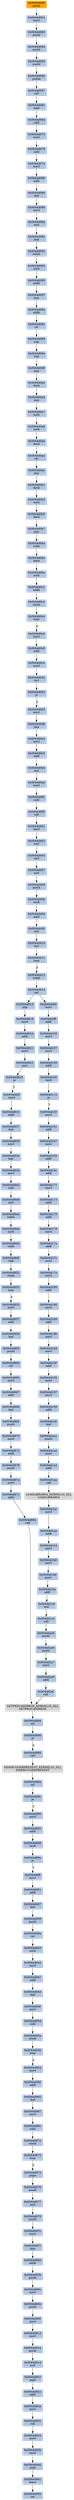 strict digraph G {
	graph [bgcolor=transparent,
		name=G
	];
	node [color=lightsteelblue,
		fillcolor=lightsteelblue,
		shape=rectangle,
		style=filled
	];
	"0x0044d95a"	[label="0x0044d95a
stosb"];
	"0x0044d95b"	[label="0x0044d95b
loop"];
	"0x0044d95a" -> "0x0044d95b"	[color="#000000"];
	"0x0044d945"	[label="0x0044d945
movl"];
	"0x0044d947"	[label="0x0044d947
addl"];
	"0x0044d945" -> "0x0044d947"	[color="#000000"];
	"0x0044d878"	[label="0x0044d878
pushl"];
	"0x0044d87a"	[label="0x0044d87a
movl"];
	"0x0044d878" -> "0x0044d87a"	[color="#000000"];
	"0x0044d0eb"	[label="0x0044d0eb
leal"];
	"0x0044d0ed"	[label="0x0044d0ed
movl"];
	"0x0044d0eb" -> "0x0044d0ed"	[color="#000000"];
	"0x0044d825"	[label="0x0044d825
je"];
	"0x0044d82f"	[label="0x0044d82f
movl"];
	"0x0044d825" -> "0x0044d82f"	[color="#000000",
		label=T];
	"0x0044d91a"	[label="0x0044d91a
pushl"];
	"0x0044d91d"	[label="0x0044d91d
xorl"];
	"0x0044d91a" -> "0x0044d91d"	[color="#000000"];
	"0x0044d901"	[label="0x0044d901
addl"];
	"0x0044d907"	[label="0x0044d907
leal"];
	"0x0044d901" -> "0x0044d907"	[color="#000000"];
	"0x0044d17e"	[label="0x0044d17e
movl"];
	"0x0044d180"	[label="0x0044d180
addl"];
	"0x0044d17e" -> "0x0044d180"	[color="#000000"];
	"0x0044d931"	[label="0x0044d931
roll"];
	"0x0044d934"	[label="0x0044d934
movl"];
	"0x0044d931" -> "0x0044d934"	[color="#000000"];
	"0x0044d173"	[label="0x0044d173
addl"];
	"0x0044d175"	[label="0x0044d175
addl"];
	"0x0044d173" -> "0x0044d175"	[color="#000000"];
	"0x0044d18f"	[label="0x0044d18f
addl"];
	"0x0044d195"	[label="0x0044d195
movl"];
	"0x0044d18f" -> "0x0044d195"	[color="#000000"];
	"0x0044d115"	[label="0x0044d115
je"];
	"0x0044d15f"	[label="0x0044d15f
movl"];
	"0x0044d115" -> "0x0044d15f"	[color="#000000",
		label=T];
	"0x0044d0b3"	[label="0x0044d0b3
xorb"];
	"0x0044d0b5"	[label="0x0044d0b5
decb"];
	"0x0044d0b3" -> "0x0044d0b5"	[color="#000000"];
	"0x0044d815"	[label="0x0044d815
jmp"];
	"0x0044d819"	[label="0x0044d819
movl"];
	"0x0044d815" -> "0x0044d819"	[color="#000000"];
	"0x0044d093"	[label="0x0044d093
xorb"];
	"0x0044d095"	[label="0x0044d095
addb"];
	"0x0044d093" -> "0x0044d095"	[color="#000000"];
	"0x0044d853"	[label="0x0044d853
loop"];
	"0x0044d855"	[label="0x0044d855
movl"];
	"0x0044d853" -> "0x0044d855"	[color="#000000",
		label=F];
	"0x0044d1b6"	[label="0x0044d1b6
movl"];
	"0x0044d1b8"	[label="0x0044d1b8
movl"];
	"0x0044d1b6" -> "0x0044d1b8"	[color="#000000"];
	"0x0044d0f8"	[label="0x0044d0f8
call"];
	"0x0044d401"	[label="0x0044d401
movl"];
	"0x0044d0f8" -> "0x0044d401"	[color="#000000"];
	"0x0044d83d"	[label="0x0044d83d
movl"];
	"0x0044d842"	[label="0x0044d842
subl"];
	"0x0044d83d" -> "0x0044d842"	[color="#000000"];
	"0x0044d064"	[label="0x0044d064
pushl"];
	"0x0044d065"	[label="0x0044d065
pushl"];
	"0x0044d064" -> "0x0044d065"	[color="#000000"];
	"0x0044d0b1"	[label="0x0044d0b1
decb"];
	"0x0044d0b1" -> "0x0044d0b3"	[color="#000000"];
	"0x0044d10f"	[label="0x0044d10f
testl"];
	"0x0044d10f" -> "0x0044d115"	[color="#000000"];
	"0x0044d865"	[label="0x0044d865
movl"];
	"0x0044d867"	[label="0x0044d867
addl"];
	"0x0044d865" -> "0x0044d867"	[color="#000000"];
	"0x0044d078"	[label="0x0044d078
subl"];
	"0x0044d07e"	[label="0x0044d07e
movl"];
	"0x0044d078" -> "0x0044d07e"	[color="#000000"];
	"0x0044d09f"	[label="0x0044d09f
jmp"];
	"0x0044d0a2"	[label="0x0044d0a2
decb"];
	"0x0044d09f" -> "0x0044d0a2"	[color="#000000"];
	"0x0044d167"	[label="0x0044d167
movl"];
	"0x0044d169"	[label="0x0044d169
addl"];
	"0x0044d167" -> "0x0044d169"	[color="#000000"];
	"0x0044d898"	[label="0x0044d898
testl"];
	"0x0044d89e"	[label="0x0044d89e
je"];
	"0x0044d898" -> "0x0044d89e"	[color="#000000"];
	"0x0044d0ff"	[label="0x0044d0ff
addl"];
	"0x0044d105"	[label="0x0044d105
movl"];
	"0x0044d0ff" -> "0x0044d105"	[color="#000000"];
	"0x0044d0ba"	[label="0x0044d0ba
subb"];
	"0x0044d0bc"	[label="0x0044d0bc
decb"];
	"0x0044d0ba" -> "0x0044d0bc"	[color="#000000"];
	"0x0044d8ff"	[label="0x0044d8ff
movl"];
	"0x0044d89e" -> "0x0044d8ff"	[color="#000000",
		label=T];
	"0x0044d0b7"	[label="0x0044d0b7
jmp"];
	"0x0044d0b5" -> "0x0044d0b7"	[color="#000000"];
	"0x0044d941"	[label="0x0044d941
leave"];
	"0x0044d942"	[label="0x0044d942
ret"];
	"0x0044d941" -> "0x0044d942"	[color="#000000"];
	LOADLIBRARYA_KERNEL32_DLL	[color=lightgrey,
		fillcolor=lightgrey,
		label="LOADLIBRARYA_KERNEL32_DLL
LOADLIBRARYA"];
	"0x0044d1ac"	[label="0x0044d1ac
movl"];
	LOADLIBRARYA_KERNEL32_DLL -> "0x0044d1ac"	[color="#000000"];
	"0x0044d40d"	[label="0x0044d40d
addl"];
	"0x0044d40f"	[label="0x0044d40f
incl"];
	"0x0044d40d" -> "0x0044d40f"	[color="#000000"];
	"0x0044d0a4"	[label="0x0044d0a4
jmp"];
	"0x0044d0a7"	[label="0x0044d0a7
xorb"];
	"0x0044d0a4" -> "0x0044d0a7"	[color="#000000"];
	"0x0044d84a"	[label="0x0044d84a
lodsb"];
	"0x0044d84b"	[label="0x0044d84b
xorb"];
	"0x0044d84a" -> "0x0044d84b"	[color="#000000"];
	"0x0044d1a4"	[label="0x0044d1a4
addl"];
	"0x0044d1aa"	[label="0x0044d1aa
call"];
	"0x0044d1a4" -> "0x0044d1aa"	[color="#000000"];
	"0x0044d1ba"	[label="0x0044d1ba
addl"];
	"0x0044d1b8" -> "0x0044d1ba"	[color="#000000"];
	"0x0044d857"	[label="0x0044d857
addl"];
	"0x0044d85d"	[label="0x0044d85d
leal"];
	"0x0044d857" -> "0x0044d85d"	[color="#000000"];
	"0x0044d886"	[label="0x0044d886
je"];
	"0x0044d888"	[label="0x0044d888
call"];
	"0x0044d886" -> "0x0044d888"	[color="#000000",
		label=F];
	"0x0044d823"	[label="0x0044d823
xorl"];
	"0x0044d823" -> "0x0044d825"	[color="#000000"];
	"0x0044d94f"	[label="0x0044d94f
movl"];
	"0x0044d954"	[label="0x0044d954
subl"];
	"0x0044d94f" -> "0x0044d954"	[color="#000000"];
	"0x0044d107"	[label="0x0044d107
movl"];
	"0x0044d105" -> "0x0044d107"	[color="#000000"];
	"0x0044d1a1"	[label="0x0044d1a1
pushl"];
	"0x0044d1a2"	[label="0x0044d1a2
movl"];
	"0x0044d1a1" -> "0x0044d1a2"	[color="#000000"];
	"0x0044d080"	[label="0x0044d080
addl"];
	"0x0044d086"	[label="0x0044d086
leal"];
	"0x0044d080" -> "0x0044d086"	[color="#000000"];
	"0x0044d909"	[label="0x0044d909
pushl"];
	"0x0044d90a"	[label="0x0044d90a
ret"];
	"0x0044d909" -> "0x0044d90a"	[color="#000000"];
	"0x0044d0d2"	[label="0x0044d0d2
incl"];
	"0x0044d0d3"	[label="0x0044d0d3
js"];
	"0x0044d0d2" -> "0x0044d0d3"	[color="#000000"];
	"0x0044d913"	[label="0x0044d913
movl"];
	"0x0044d913" -> "0x0044d91a"	[color="#000000"];
	"0x0044d892"	[label="0x0044d892
addl"];
	"0x0044d892" -> "0x0044d898"	[color="#000000"];
	"0x0044d890"	[label="0x0044d890
movl"];
	"0x0044d890" -> "0x0044d892"	[color="#000000"];
	"0x0044d0be"	[label="0x0044d0be
rorb"];
	"0x0044d0c1"	[label="0x0044d0c1
addb"];
	"0x0044d0be" -> "0x0044d0c1"	[color="#000000"];
	"0x0044d171"	[label="0x0044d171
movl"];
	"0x0044d171" -> "0x0044d173"	[color="#000000"];
	"0x0044d97c"	[label="0x0044d97c
movl"];
	"0x0044d97f"	[label="0x0044d97f
jmp"];
	"0x0044d97c" -> "0x0044d97f"	[color="#000000"];
	"0x0044d86f"	[label="0x0044d86f
pushl"];
	"0x0044d870"	[label="0x0044d870
movl"];
	"0x0044d86f" -> "0x0044d870"	[color="#000000"];
	"0x0044d0c4"	[label="0x0044d0c4
loop"];
	"0x0044d0c6"	[label="0x0044d0c6
movl"];
	"0x0044d0c4" -> "0x0044d0c6"	[color="#000000",
		label=F];
	"0x0044d93b"	[label="0x0044d93b
movl"];
	"0x0044d940"	[label="0x0044d940
popl"];
	"0x0044d93b" -> "0x0044d940"	[color="#000000"];
	"0x0044d85f"	[label="0x0044d85f
pushl"];
	"0x0044d85d" -> "0x0044d85f"	[color="#000000"];
	"0x0044d92a"	[label="0x0044d92a
movl"];
	"0x0044d92a" -> "0x0044d931"	[color="#000000"];
	"0x0044d0c8"	[label="0x0044d0c8
addl"];
	"0x0044d0c6" -> "0x0044d0c8"	[color="#000000"];
	"0x0044d965"	[label="0x0044d965
leal"];
	"0x0044d967"	[label="0x0044d967
movl"];
	"0x0044d965" -> "0x0044d967"	[color="#000000"];
	"0x0044d1aa" -> LOADLIBRARYA_KERNEL32_DLL	[color="#000000"];
	ISDEBUGGERPRESENT_KERNEL32_DLL	[color=lightgrey,
		fillcolor=lightgrey,
		label="ISDEBUGGERPRESENT_KERNEL32_DLL
ISDEBUGGERPRESENT"];
	"0x0044d88a"	[label="0x0044d88a
orl"];
	ISDEBUGGERPRESENT_KERNEL32_DLL -> "0x0044d88a"	[color="#000000"];
	"0x0044d94d"	[label="0x0044d94d
leal"];
	"0x0044d94d" -> "0x0044d94f"	[color="#000000"];
	"0x0044d1c0"	[label="0x0044d1c0
leal"];
	"0x0044d1c2"	[label="0x0044d1c2
call"];
	"0x0044d1c0" -> "0x0044d1c2"	[color="#000000"];
	"0x0044d19f"	[label="0x0044d19f
leal"];
	"0x0044d19f" -> "0x0044d1a1"	[color="#000000"];
	"0x0044d934" -> "0x0044d93b"	[color="#000000"];
	"0x0044d2a7"	[label="0x0044d2a7
movl"];
	"0x0044d2a9"	[label="0x0044d2a9
addl"];
	"0x0044d2a7" -> "0x0044d2a9"	[color="#000000"];
	"0x0044d975"	[label="0x0044d975
popa"];
	"0x0044d976"	[label="0x0044d976
pushl"];
	"0x0044d975" -> "0x0044d976"	[color="#000000"];
	"0x0044d410"	[label="0x0044d410
incl"];
	"0x0044d411"	[label="0x0044d411
loop"];
	"0x0044d410" -> "0x0044d411"	[color="#000000"];
	"0x0044d907" -> "0x0044d909"	[color="#000000"];
	"0x0044d90b"	[label="0x0044d90b
pushl"];
	"0x0044d90c"	[label="0x0044d90c
movl"];
	"0x0044d90b" -> "0x0044d90c"	[color="#000000"];
	"0x0044d0f2"	[label="0x0044d0f2
subl"];
	"0x0044d0ed" -> "0x0044d0f2"	[color="#000000"];
	"0x0044d16c"	[label="0x0044d16c
addl"];
	"0x0044d16c" -> "0x0044d171"	[color="#000000"];
	"0x0044d831"	[label="0x0044d831
addl"];
	"0x0044d82f" -> "0x0044d831"	[color="#000000"];
	"0x0044d943"	[label="0x0044d943
xorb"];
	"0x0044d943" -> "0x0044d945"	[color="#000000"];
	"0x0044d86d"	[label="0x0044d86d
leal"];
	"0x0044d86d" -> "0x0044d86f"	[color="#000000"];
	"0x0044d872"	[label="0x0044d872
addl"];
	"0x0044d870" -> "0x0044d872"	[color="#000000"];
	"0x0044d973"	[label="0x0044d973
loop"];
	"0x0044d973" -> "0x0044d975"	[color="#000000",
		label=F];
	"0x0044d088"	[label="0x0044d088
movl"];
	"0x0044d086" -> "0x0044d088"	[color="#000000"];
	"0x0044d0c3"	[label="0x0044d0c3
stosb"];
	"0x0044d0c3" -> "0x0044d0c4"	[color="#000000"];
	"0x0044d947" -> "0x0044d94d"	[color="#000000"];
	"0x0044d972"	[label="0x0044d972
stosb"];
	"0x0044d972" -> "0x0044d973"	[color="#000000"];
	"0x0044d1b4"	[label="0x0044d1b4
movl"];
	"0x0044d1b4" -> "0x0044d1b6"	[color="#000000"];
	"0x0044d109"	[label="0x0044d109
addl"];
	"0x0044d109" -> "0x0044d10f"	[color="#000000"];
	"0x0044d06c"	[label="0x0044d06c
popl"];
	"0x0044d06d"	[label="0x0044d06d
subl"];
	"0x0044d06c" -> "0x0044d06d"	[color="#000000"];
	"0x0044d922"	[label="0x0044d922
addl"];
	"0x0044d922" -> "0x0044d92a"	[color="#000000"];
	"0x0044d0ce"	[label="0x0044d0ce
movl"];
	"0x0044d0ce" -> "0x0044d0d2"	[color="#000000"];
	"0x0044d95d"	[label="0x0044d95d
movl"];
	"0x0044d95b" -> "0x0044d95d"	[color="#000000",
		label=F];
	"0x0044d940" -> "0x0044d941"	[color="#000000"];
	"0x0044d186"	[label="0x0044d186
movl"];
	"0x0044d188"	[label="0x0044d188
addl"];
	"0x0044d186" -> "0x0044d188"	[color="#000000"];
	"0x0044d405"	[label="0x0044d405
xorl"];
	"0x0044d407"	[label="0x0044d407
xorl"];
	"0x0044d405" -> "0x0044d407"	[color="#000000"];
	"0x0044d18b"	[label="0x0044d18b
movl"];
	"0x0044d188" -> "0x0044d18b"	[color="#000000"];
	"0x0044d40b"	[label="0x0044d40b
mull"];
	"0x0044d40b" -> "0x0044d40d"	[color="#000000"];
	"0x0044d0b7" -> "0x0044d0ba"	[color="#000000"];
	"0x0044d197"	[label="0x0044d197
movl"];
	"0x0044d199"	[label="0x0044d199
addl"];
	"0x0044d197" -> "0x0044d199"	[color="#000000"];
	"0x0044d09e"	[label="0x0044d09e
nop"];
	"0x0044d09e" -> "0x0044d09f"	[color="#000000"];
	"0x0044d09c"	[label="0x0044d09c
clc"];
	"0x0044d09d"	[label="0x0044d09d
nop"];
	"0x0044d09c" -> "0x0044d09d"	[color="#000000"];
	"0x0044d848"	[label="0x0044d848
xorl"];
	"0x0044d848" -> "0x0044d84a"	[color="#000000"];
	"0x0044d0ae"	[label="0x0044d0ae
jmp"];
	"0x0044d0ae" -> "0x0044d0b1"	[color="#000000"];
	"0x0044d09a"	[label="0x0044d09a
addb"];
	"0x0044d09a" -> "0x0044d09c"	[color="#000000"];
	"0x0044d88c"	[label="0x0044d88c
je"];
	"0x0044d88c" -> "0x0044d890"	[color="#000000",
		label=T];
	"0x0044d180" -> "0x0044d186"	[color="#000000"];
	"0x0044d0bc" -> "0x0044d0be"	[color="#000000"];
	"0x0044d18d"	[label="0x0044d18d
movl"];
	"0x0044d18d" -> "0x0044d18f"	[color="#000000"];
	"0x0044d95f"	[label="0x0044d95f
addl"];
	"0x0044d95d" -> "0x0044d95f"	[color="#000000"];
	"0x0044d2a6"	[label="0x0044d2a6
pushl"];
	"0x0044d2a6" -> "0x0044d2a7"	[color="#000000"];
	"0x0044d1ba" -> "0x0044d1c0"	[color="#000000"];
	"0x0044d17c"	[label="0x0044d17c
movl"];
	"0x0044d17c" -> "0x0044d17e"	[color="#000000"];
	"0x0044d90f"	[label="0x0044d90f
movl"];
	"0x0044d90f" -> "0x0044d913"	[color="#000000"];
	"0x0044d169" -> "0x0044d16c"	[color="#000000"];
	"0x0044d073"	[label="0x0044d073
movl"];
	"0x0044d06d" -> "0x0044d073"	[color="#000000"];
	"0x0044d413"	[label="0x0044d413
xchgl"];
	"0x0044d414"	[label="0x0044d414
ret"];
	"0x0044d413" -> "0x0044d414"	[color="#000000"];
	"0x0044d839"	[label="0x0044d839
movl"];
	"0x0044d83b"	[label="0x0044d83b
leal"];
	"0x0044d839" -> "0x0044d83b"	[color="#000000"];
	"0x0044d0db"	[label="0x0044d0db
jmp"];
	"0x0044d0e3"	[label="0x0044d0e3
movl"];
	"0x0044d0db" -> "0x0044d0e3"	[color="#000000"];
	"0x0044d982"	[label="0x0044d982
addb"];
	"0x0044d982" -> "0x0044d90b"	[color="#000000"];
	"0x0044d979"	[label="0x0044d979
pushl"];
	"0x0044d979" -> "0x0044d97c"	[color="#000000"];
	"0x0044d409"	[label="0x0044d409
movb"];
	"0x0044d407" -> "0x0044d409"	[color="#000000"];
	"0x0044d84d"	[label="0x0044d84d
subb"];
	"0x0044d84b" -> "0x0044d84d"	[color="#000000"];
	"0x0044d83b" -> "0x0044d83d"	[color="#000000"];
	"0x0044d837"	[label="0x0044d837
leal"];
	"0x0044d837" -> "0x0044d839"	[color="#000000"];
	"0x0044d08a"	[label="0x0044d08a
xorl"];
	"0x0044d08c"	[label="0x0044d08c
jmp"];
	"0x0044d08a" -> "0x0044d08c"	[color="#000000"];
	"0x0044d96c"	[label="0x0044d96c
subl"];
	"0x0044d96c" -> "0x0044d972"	[color="#000000"];
	"0x0044d060"	[color=lightgrey,
		fillcolor=orange,
		label="0x0044d060
pushl"];
	"0x0044d061"	[label="0x0044d061
movl"];
	"0x0044d060" -> "0x0044d061"	[color="#000000"];
	"0x0044d1ae"	[label="0x0044d1ae
addl"];
	"0x0044d1ac" -> "0x0044d1ae"	[color="#000000"];
	"0x0044d0fd"	[label="0x0044d0fd
movl"];
	"0x0044d0fd" -> "0x0044d0ff"	[color="#000000"];
	"0x0044d107" -> "0x0044d109"	[color="#000000"];
	"0x0044d09d" -> "0x0044d09e"	[color="#000000"];
	"0x0044d84f"	[label="0x0044d84f
rolb"];
	"0x0044d84d" -> "0x0044d84f"	[color="#000000"];
	"0x0044d977"	[label="0x0044d977
xorl"];
	"0x0044d976" -> "0x0044d977"	[color="#000000"];
	"0x0044d0f2" -> "0x0044d0f8"	[color="#000000"];
	"0x0044d860"	[label="0x0044d860
ret"];
	"0x0044d85f" -> "0x0044d860"	[color="#000000"];
	"0x0044d821"	[label="0x0044d821
movl"];
	"0x0044d821" -> "0x0044d823"	[color="#000000"];
	"0x0044d403"	[label="0x0044d403
xorl"];
	"0x0044d403" -> "0x0044d405"	[color="#000000"];
	"0x0044d0c1" -> "0x0044d0c3"	[color="#000000"];
	"0x0044d199" -> "0x0044d19f"	[color="#000000"];
	"0x0044d195" -> "0x0044d197"	[color="#000000"];
	"0x0044d063"	[label="0x0044d063
pushl"];
	"0x0044d063" -> "0x0044d064"	[color="#000000"];
	"0x0044d860" -> "0x0044d865"	[color="#000000"];
	"0x0044d414" -> "0x0044d815"	[color="#000000"];
	"0x0044d414" -> "0x0044d0fd"	[color="#000000"];
	"0x0044d852"	[label="0x0044d852
stosb"];
	"0x0044d852" -> "0x0044d853"	[color="#000000"];
	"0x0044d90e"	[label="0x0044d90e
pushl"];
	"0x0044d90e" -> "0x0044d90f"	[color="#000000"];
	GETPROCADDRESS_KERNEL32_DLL	[color=lightgrey,
		fillcolor=lightgrey,
		label="GETPROCADDRESS_KERNEL32_DLL
GETPROCADDRESS"];
	"0x0044d884"	[label="0x0044d884
orl"];
	GETPROCADDRESS_KERNEL32_DLL -> "0x0044d884"	[color="#000000"];
	"0x0044d8ff" -> "0x0044d901"	[color="#000000"];
	"0x0044d073" -> "0x0044d078"	[color="#000000"];
	"0x0044d95f" -> "0x0044d965"	[color="#000000"];
	"0x0044d066"	[label="0x0044d066
pusha"];
	"0x0044d065" -> "0x0044d066"	[color="#000000"];
	"0x0044d842" -> "0x0044d848"	[color="#000000"];
	"0x0044d161"	[label="0x0044d161
addl"];
	"0x0044d161" -> "0x0044d167"	[color="#000000"];
	"0x0044d061" -> "0x0044d063"	[color="#000000"];
	"0x0044d888" -> ISDEBUGGERPRESENT_KERNEL32_DLL	[color="#000000"];
	"0x0044d81b"	[label="0x0044d81b
addl"];
	"0x0044d819" -> "0x0044d81b"	[color="#000000"];
	"0x0044d882"	[label="0x0044d882
call"];
	"0x0044d882" -> GETPROCADDRESS_KERNEL32_DLL	[color="#000000"];
	"0x0044d867" -> "0x0044d86d"	[color="#000000"];
	"0x0044d18b" -> "0x0044d18d"	[color="#000000"];
	"0x0044d954" -> "0x0044d95a"	[color="#000000"];
	"0x0044d0ab"	[label="0x0044d0ab
decb"];
	"0x0044d0ad"	[label="0x0044d0ad
clc"];
	"0x0044d0ab" -> "0x0044d0ad"	[color="#000000"];
	"0x0044d0d5"	[label="0x0044d0d5
movl"];
	"0x0044d0d5" -> "0x0044d0db"	[color="#000000"];
	"0x0044d097"	[label="0x0044d097
jmp"];
	"0x0044d095" -> "0x0044d097"	[color="#000000"];
	"0x0044d84f" -> "0x0044d852"	[color="#000000"];
	"0x0044d97f" -> "0x0044d982"	[color="#000000"];
	"0x0044d1ae" -> "0x0044d1b4"	[color="#000000"];
	"0x0044d2a5"	[label="0x0044d2a5
pushl"];
	"0x0044d2a5" -> "0x0044d2a6"	[color="#000000"];
	"0x0044d2af"	[label="0x0044d2af
call"];
	"0x0044d2af" -> GETPROCADDRESS_KERNEL32_DLL	[color="#000000"];
	"0x0044d87c"	[label="0x0044d87c
addl"];
	"0x0044d87c" -> "0x0044d882"	[color="#000000"];
	"0x0044d872" -> "0x0044d878"	[color="#000000"];
	"0x0044d90a" -> "0x0044d943"	[color="#000000"];
	"0x0044d088" -> "0x0044d08a"	[color="#000000"];
	"0x0044d092"	[label="0x0044d092
lodsb"];
	"0x0044d092" -> "0x0044d093"	[color="#000000"];
	"0x0044d067"	[label="0x0044d067
call"];
	"0x0044d066" -> "0x0044d067"	[color="#000000"];
	"0x0044d178"	[label="0x0044d178
movl"];
	"0x0044d175" -> "0x0044d178"	[color="#000000"];
	"0x0044d17a"	[label="0x0044d17a
addl"];
	"0x0044d17a" -> "0x0044d17c"	[color="#000000"];
	"0x0044d0c8" -> "0x0044d0ce"	[color="#000000"];
	"0x0044d0ad" -> "0x0044d0ae"	[color="#000000"];
	"0x0044d178" -> "0x0044d17a"	[color="#000000"];
	"0x0044d0e5"	[label="0x0044d0e5
addl"];
	"0x0044d0e5" -> "0x0044d0eb"	[color="#000000"];
	"0x0044d07e" -> "0x0044d080"	[color="#000000"];
	"0x0044d40f" -> "0x0044d410"	[color="#000000"];
	"0x0044d977" -> "0x0044d979"	[color="#000000"];
	"0x0044d1a2" -> "0x0044d1a4"	[color="#000000"];
	"0x0044d409" -> "0x0044d40b"	[color="#000000"];
	"0x0044d91f"	[label="0x0044d91f
popl"];
	"0x0044d91d" -> "0x0044d91f"	[color="#000000"];
	"0x0044d401" -> "0x0044d403"	[color="#000000"];
	"0x0044d831" -> "0x0044d837"	[color="#000000"];
	"0x0044d855" -> "0x0044d857"	[color="#000000"];
	"0x0044d08c" -> "0x0044d092"	[color="#000000"];
	"0x0044d884" -> "0x0044d886"	[color="#000000"];
	"0x0044d0e3" -> "0x0044d0e5"	[color="#000000"];
	"0x0044d2a9" -> "0x0044d2af"	[color="#000000"];
	"0x0044d967" -> "0x0044d96c"	[color="#000000"];
	"0x0044d81b" -> "0x0044d821"	[color="#000000"];
	"0x0044d0a2" -> "0x0044d0a4"	[color="#000000"];
	"0x0044d87a" -> "0x0044d87c"	[color="#000000"];
	"0x0044d1c2" -> "0x0044d2a5"	[color="#000000"];
	"0x0044d067" -> "0x0044d06c"	[color="#000000"];
	"0x0044d0d3" -> "0x0044d0d5"	[color="#000000",
		label=F];
	"0x0044d0a9"	[label="0x0044d0a9
xorb"];
	"0x0044d0a7" -> "0x0044d0a9"	[color="#000000"];
	"0x0044d0a9" -> "0x0044d0ab"	[color="#000000"];
	"0x0044d411" -> "0x0044d413"	[color="#000000",
		label=F];
	"0x0044d91f" -> "0x0044d922"	[color="#000000"];
	"0x0044d097" -> "0x0044d09a"	[color="#000000"];
	"0x0044d88a" -> "0x0044d88c"	[color="#000000"];
	"0x0044d90c" -> "0x0044d90e"	[color="#000000"];
	"0x0044d15f" -> "0x0044d161"	[color="#000000"];
}
